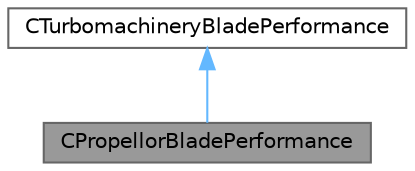 digraph "CPropellorBladePerformance"
{
 // LATEX_PDF_SIZE
  bgcolor="transparent";
  edge [fontname=Helvetica,fontsize=10,labelfontname=Helvetica,labelfontsize=10];
  node [fontname=Helvetica,fontsize=10,shape=box,height=0.2,width=0.4];
  Node1 [id="Node000001",label="CPropellorBladePerformance",height=0.2,width=0.4,color="gray40", fillcolor="grey60", style="filled", fontcolor="black",tooltip=" "];
  Node2 -> Node1 [id="edge1_Node000001_Node000002",dir="back",color="steelblue1",style="solid",tooltip=" "];
  Node2 [id="Node000002",label="CTurbomachineryBladePerformance",height=0.2,width=0.4,color="gray40", fillcolor="white", style="filled",URL="$classCTurbomachineryBladePerformance.html",tooltip="Class containing additional states and performance calculation routines for blades in different turbo..."];
}
